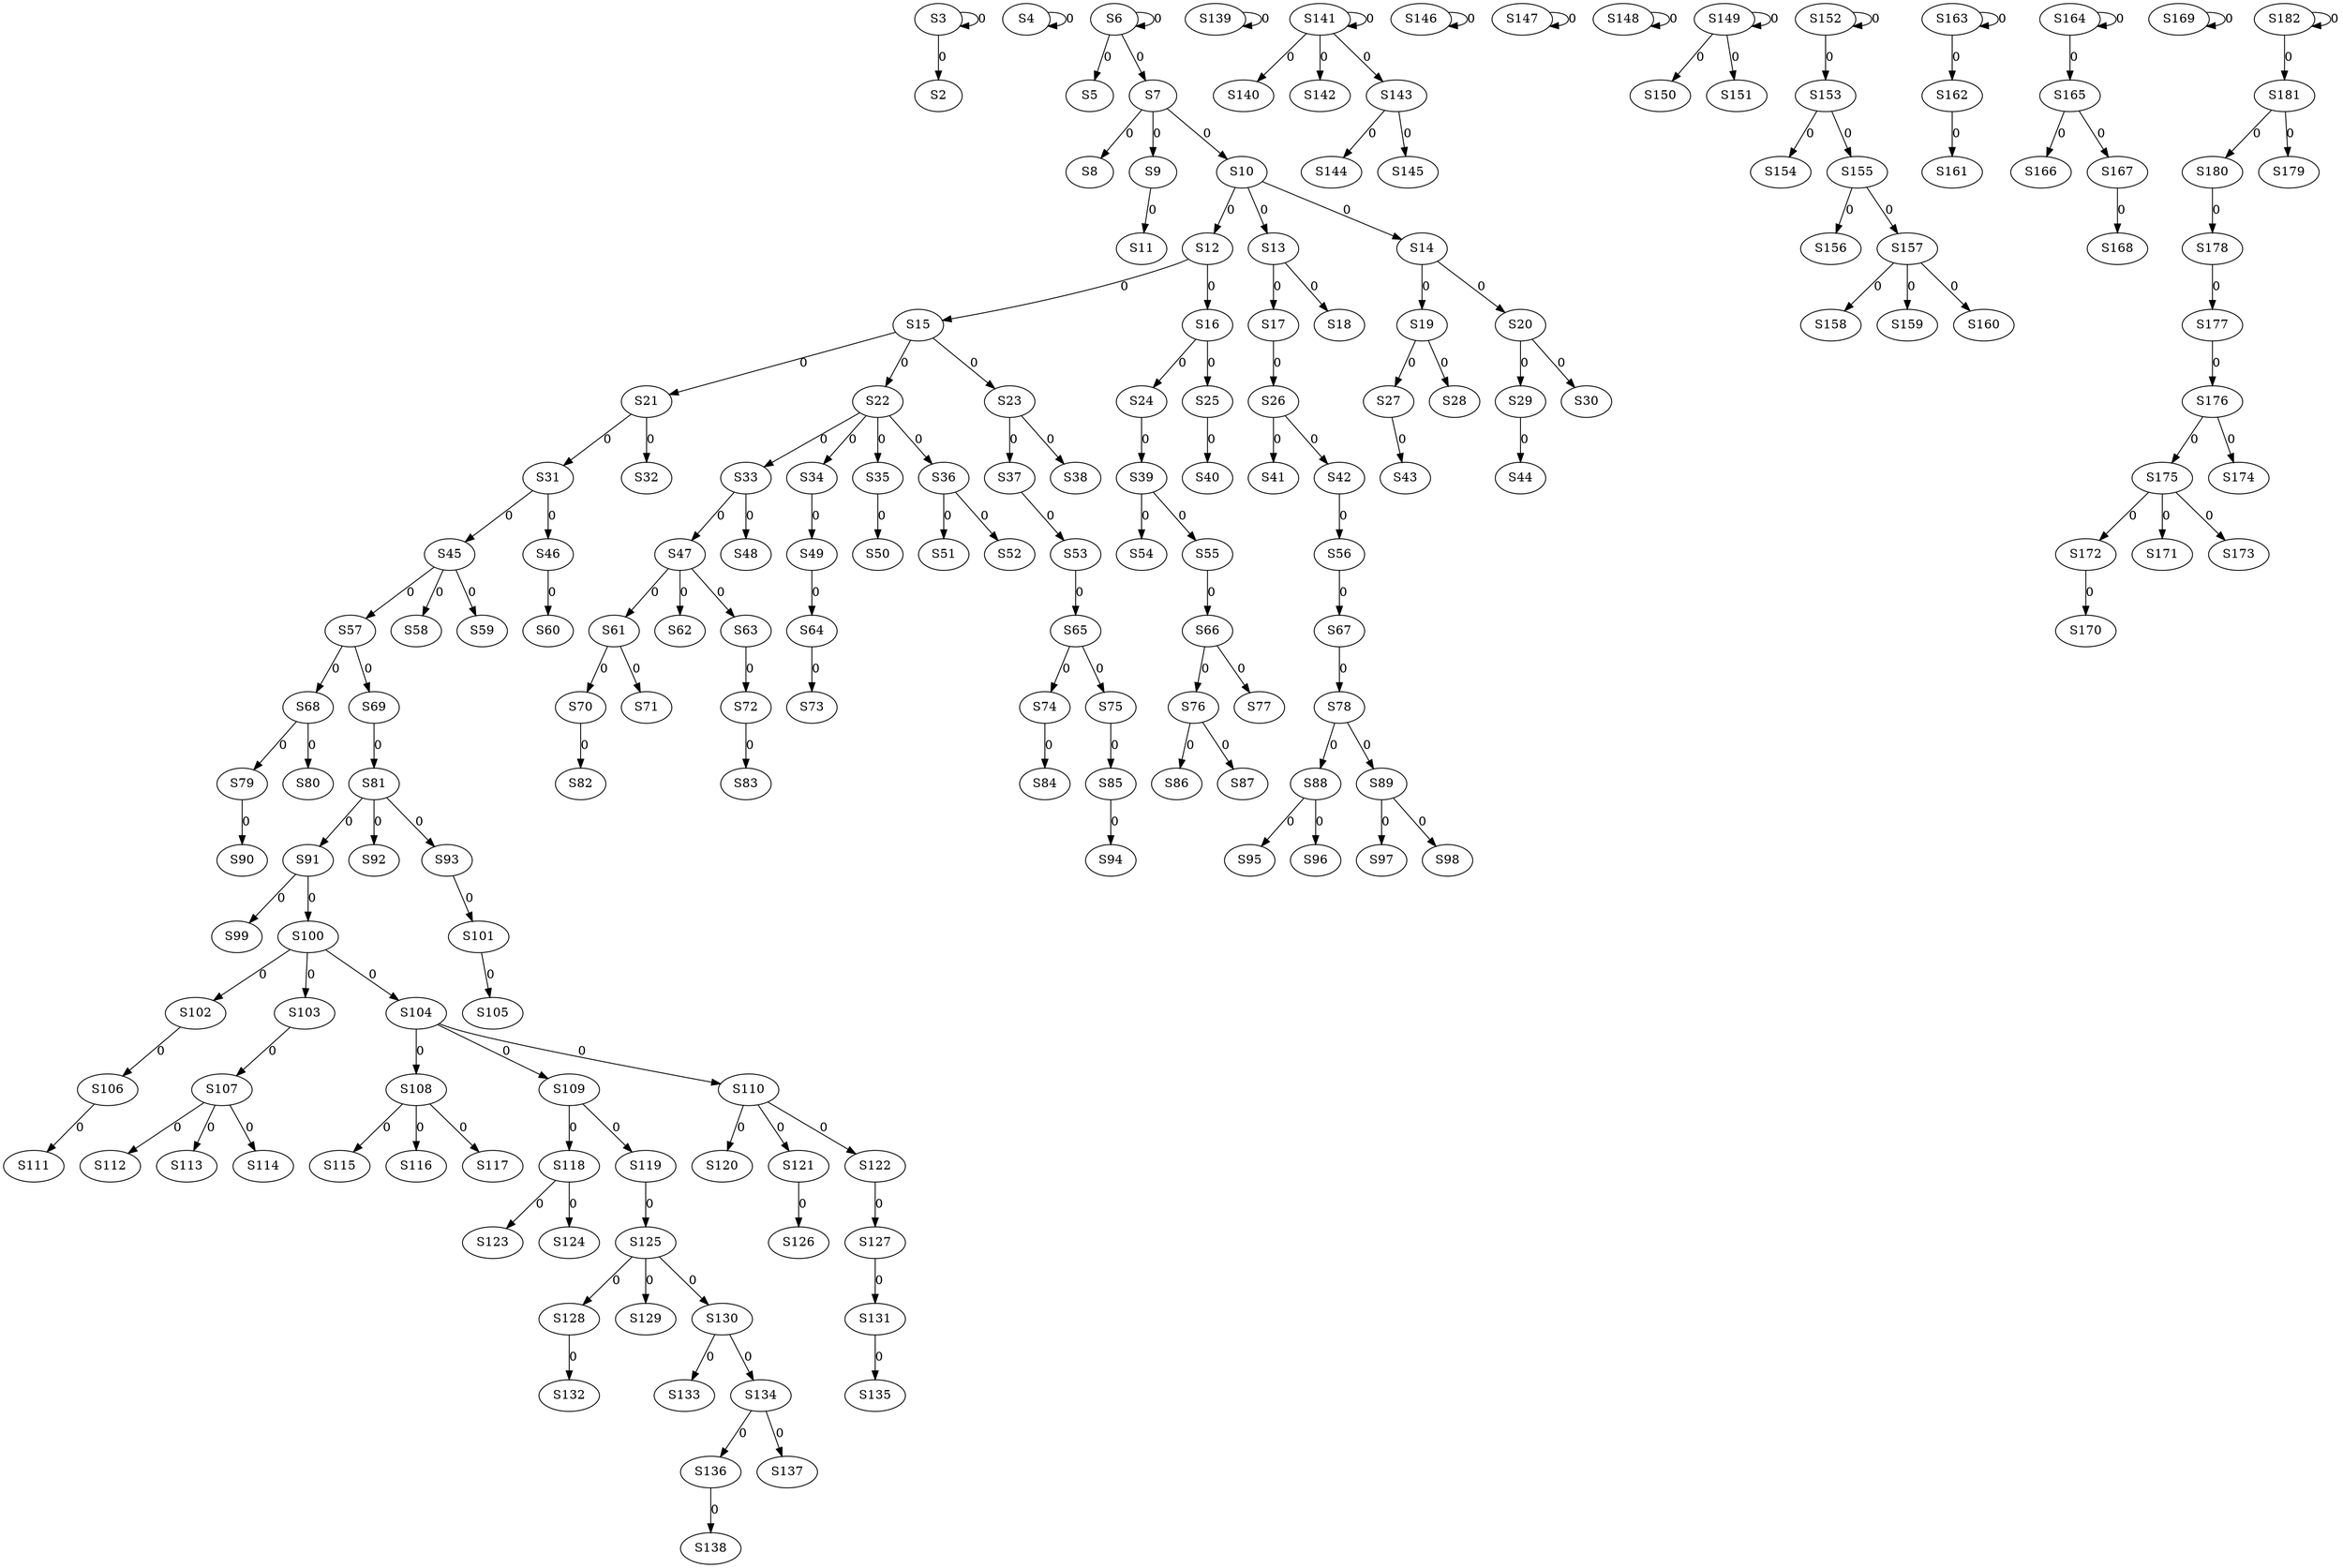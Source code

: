 strict digraph {
	S3 -> S2 [ label = 0 ];
	S3 -> S3 [ label = 0 ];
	S4 -> S4 [ label = 0 ];
	S6 -> S5 [ label = 0 ];
	S6 -> S6 [ label = 0 ];
	S6 -> S7 [ label = 0 ];
	S7 -> S8 [ label = 0 ];
	S7 -> S9 [ label = 0 ];
	S7 -> S10 [ label = 0 ];
	S9 -> S11 [ label = 0 ];
	S10 -> S12 [ label = 0 ];
	S10 -> S13 [ label = 0 ];
	S10 -> S14 [ label = 0 ];
	S12 -> S15 [ label = 0 ];
	S12 -> S16 [ label = 0 ];
	S13 -> S17 [ label = 0 ];
	S13 -> S18 [ label = 0 ];
	S14 -> S19 [ label = 0 ];
	S14 -> S20 [ label = 0 ];
	S15 -> S21 [ label = 0 ];
	S15 -> S22 [ label = 0 ];
	S15 -> S23 [ label = 0 ];
	S16 -> S24 [ label = 0 ];
	S16 -> S25 [ label = 0 ];
	S17 -> S26 [ label = 0 ];
	S19 -> S27 [ label = 0 ];
	S19 -> S28 [ label = 0 ];
	S20 -> S29 [ label = 0 ];
	S20 -> S30 [ label = 0 ];
	S21 -> S31 [ label = 0 ];
	S21 -> S32 [ label = 0 ];
	S22 -> S33 [ label = 0 ];
	S22 -> S34 [ label = 0 ];
	S22 -> S35 [ label = 0 ];
	S22 -> S36 [ label = 0 ];
	S23 -> S37 [ label = 0 ];
	S23 -> S38 [ label = 0 ];
	S24 -> S39 [ label = 0 ];
	S25 -> S40 [ label = 0 ];
	S26 -> S41 [ label = 0 ];
	S26 -> S42 [ label = 0 ];
	S27 -> S43 [ label = 0 ];
	S29 -> S44 [ label = 0 ];
	S31 -> S45 [ label = 0 ];
	S31 -> S46 [ label = 0 ];
	S33 -> S47 [ label = 0 ];
	S33 -> S48 [ label = 0 ];
	S34 -> S49 [ label = 0 ];
	S35 -> S50 [ label = 0 ];
	S36 -> S51 [ label = 0 ];
	S36 -> S52 [ label = 0 ];
	S37 -> S53 [ label = 0 ];
	S39 -> S54 [ label = 0 ];
	S39 -> S55 [ label = 0 ];
	S42 -> S56 [ label = 0 ];
	S45 -> S57 [ label = 0 ];
	S45 -> S58 [ label = 0 ];
	S45 -> S59 [ label = 0 ];
	S46 -> S60 [ label = 0 ];
	S47 -> S61 [ label = 0 ];
	S47 -> S62 [ label = 0 ];
	S47 -> S63 [ label = 0 ];
	S49 -> S64 [ label = 0 ];
	S53 -> S65 [ label = 0 ];
	S55 -> S66 [ label = 0 ];
	S56 -> S67 [ label = 0 ];
	S57 -> S68 [ label = 0 ];
	S57 -> S69 [ label = 0 ];
	S61 -> S70 [ label = 0 ];
	S61 -> S71 [ label = 0 ];
	S63 -> S72 [ label = 0 ];
	S64 -> S73 [ label = 0 ];
	S65 -> S74 [ label = 0 ];
	S65 -> S75 [ label = 0 ];
	S66 -> S76 [ label = 0 ];
	S66 -> S77 [ label = 0 ];
	S67 -> S78 [ label = 0 ];
	S68 -> S79 [ label = 0 ];
	S68 -> S80 [ label = 0 ];
	S69 -> S81 [ label = 0 ];
	S70 -> S82 [ label = 0 ];
	S72 -> S83 [ label = 0 ];
	S74 -> S84 [ label = 0 ];
	S75 -> S85 [ label = 0 ];
	S76 -> S86 [ label = 0 ];
	S76 -> S87 [ label = 0 ];
	S78 -> S88 [ label = 0 ];
	S78 -> S89 [ label = 0 ];
	S79 -> S90 [ label = 0 ];
	S81 -> S91 [ label = 0 ];
	S81 -> S92 [ label = 0 ];
	S81 -> S93 [ label = 0 ];
	S85 -> S94 [ label = 0 ];
	S88 -> S95 [ label = 0 ];
	S88 -> S96 [ label = 0 ];
	S89 -> S97 [ label = 0 ];
	S89 -> S98 [ label = 0 ];
	S91 -> S99 [ label = 0 ];
	S91 -> S100 [ label = 0 ];
	S93 -> S101 [ label = 0 ];
	S100 -> S102 [ label = 0 ];
	S100 -> S103 [ label = 0 ];
	S100 -> S104 [ label = 0 ];
	S101 -> S105 [ label = 0 ];
	S102 -> S106 [ label = 0 ];
	S103 -> S107 [ label = 0 ];
	S104 -> S108 [ label = 0 ];
	S104 -> S109 [ label = 0 ];
	S104 -> S110 [ label = 0 ];
	S106 -> S111 [ label = 0 ];
	S107 -> S112 [ label = 0 ];
	S107 -> S113 [ label = 0 ];
	S107 -> S114 [ label = 0 ];
	S108 -> S115 [ label = 0 ];
	S108 -> S116 [ label = 0 ];
	S108 -> S117 [ label = 0 ];
	S109 -> S118 [ label = 0 ];
	S109 -> S119 [ label = 0 ];
	S110 -> S120 [ label = 0 ];
	S110 -> S121 [ label = 0 ];
	S110 -> S122 [ label = 0 ];
	S118 -> S123 [ label = 0 ];
	S118 -> S124 [ label = 0 ];
	S119 -> S125 [ label = 0 ];
	S121 -> S126 [ label = 0 ];
	S122 -> S127 [ label = 0 ];
	S125 -> S128 [ label = 0 ];
	S125 -> S129 [ label = 0 ];
	S125 -> S130 [ label = 0 ];
	S127 -> S131 [ label = 0 ];
	S128 -> S132 [ label = 0 ];
	S130 -> S133 [ label = 0 ];
	S130 -> S134 [ label = 0 ];
	S131 -> S135 [ label = 0 ];
	S134 -> S136 [ label = 0 ];
	S134 -> S137 [ label = 0 ];
	S136 -> S138 [ label = 0 ];
	S139 -> S139 [ label = 0 ];
	S141 -> S140 [ label = 0 ];
	S141 -> S141 [ label = 0 ];
	S141 -> S142 [ label = 0 ];
	S141 -> S143 [ label = 0 ];
	S143 -> S144 [ label = 0 ];
	S143 -> S145 [ label = 0 ];
	S146 -> S146 [ label = 0 ];
	S147 -> S147 [ label = 0 ];
	S148 -> S148 [ label = 0 ];
	S149 -> S149 [ label = 0 ];
	S149 -> S150 [ label = 0 ];
	S149 -> S151 [ label = 0 ];
	S152 -> S152 [ label = 0 ];
	S152 -> S153 [ label = 0 ];
	S153 -> S154 [ label = 0 ];
	S153 -> S155 [ label = 0 ];
	S155 -> S156 [ label = 0 ];
	S155 -> S157 [ label = 0 ];
	S157 -> S158 [ label = 0 ];
	S157 -> S159 [ label = 0 ];
	S157 -> S160 [ label = 0 ];
	S162 -> S161 [ label = 0 ];
	S163 -> S162 [ label = 0 ];
	S163 -> S163 [ label = 0 ];
	S164 -> S164 [ label = 0 ];
	S164 -> S165 [ label = 0 ];
	S165 -> S166 [ label = 0 ];
	S165 -> S167 [ label = 0 ];
	S167 -> S168 [ label = 0 ];
	S169 -> S169 [ label = 0 ];
	S172 -> S170 [ label = 0 ];
	S175 -> S171 [ label = 0 ];
	S175 -> S172 [ label = 0 ];
	S175 -> S173 [ label = 0 ];
	S176 -> S174 [ label = 0 ];
	S176 -> S175 [ label = 0 ];
	S177 -> S176 [ label = 0 ];
	S178 -> S177 [ label = 0 ];
	S180 -> S178 [ label = 0 ];
	S181 -> S179 [ label = 0 ];
	S181 -> S180 [ label = 0 ];
	S182 -> S181 [ label = 0 ];
	S182 -> S182 [ label = 0 ];
}